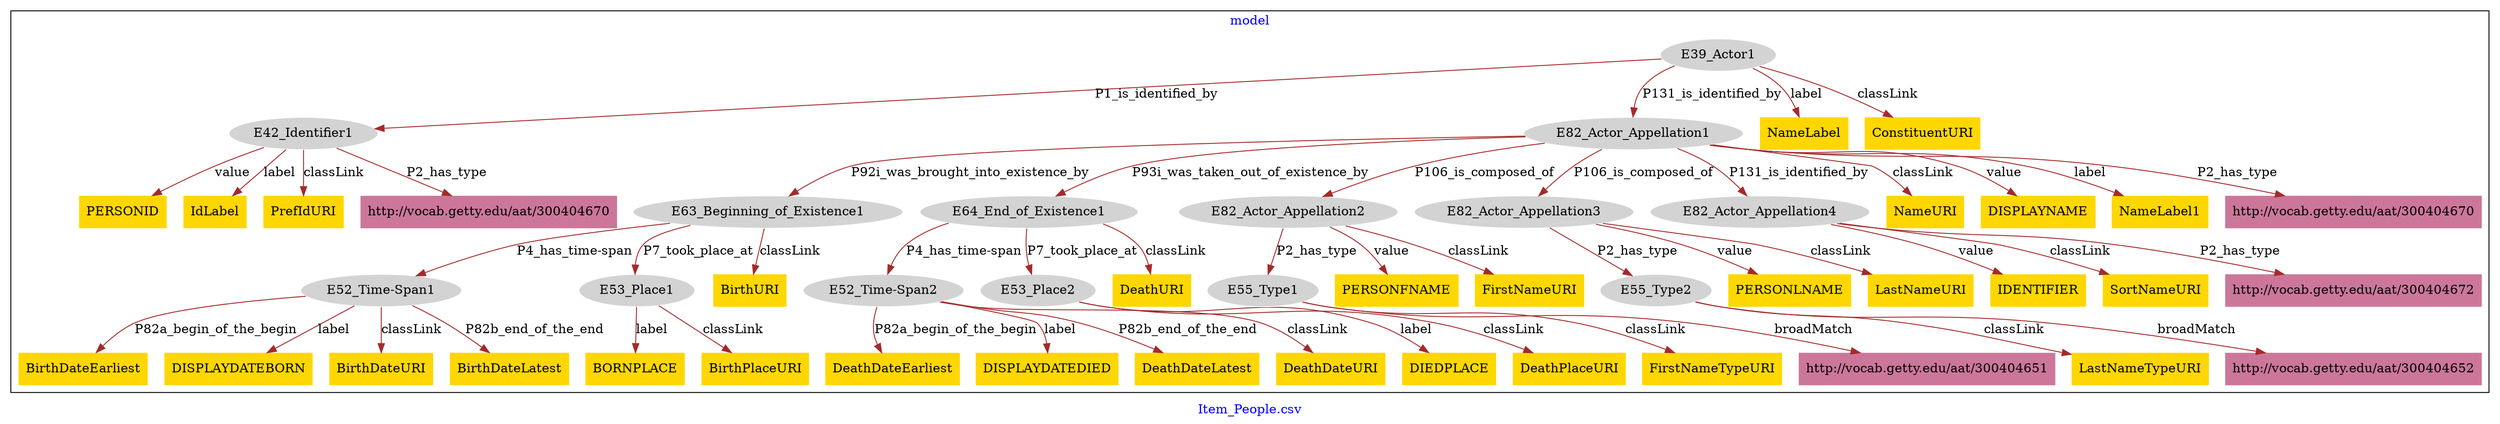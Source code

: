 digraph n0 {
fontcolor="blue"
remincross="true"
label="Item_People.csv"
subgraph cluster {
label="model"
n2[style="filled",color="white",fillcolor="lightgray",label="E39_Actor1"];
n3[style="filled",color="white",fillcolor="lightgray",label="E42_Identifier1"];
n4[style="filled",color="white",fillcolor="lightgray",label="E82_Actor_Appellation1"];
n5[style="filled",color="white",fillcolor="lightgray",label="E63_Beginning_of_Existence1"];
n6[style="filled",color="white",fillcolor="lightgray",label="E52_Time-Span1"];
n7[style="filled",color="white",fillcolor="lightgray",label="E53_Place1"];
n8[style="filled",color="white",fillcolor="lightgray",label="E64_End_of_Existence1"];
n9[style="filled",color="white",fillcolor="lightgray",label="E52_Time-Span2"];
n10[style="filled",color="white",fillcolor="lightgray",label="E53_Place2"];
n11[style="filled",color="white",fillcolor="lightgray",label="E82_Actor_Appellation2"];
n12[style="filled",color="white",fillcolor="lightgray",label="E82_Actor_Appellation3"];
n13[style="filled",color="white",fillcolor="lightgray",label="E82_Actor_Appellation4"];
n14[style="filled",color="white",fillcolor="lightgray",label="E55_Type1"];
n15[style="filled",color="white",fillcolor="lightgray",label="E55_Type2"];
n16[shape="plaintext",style="filled",fillcolor="gold",label="LastNameTypeURI"];
n17[shape="plaintext",style="filled",fillcolor="gold",label="NameLabel"];
n18[shape="plaintext",style="filled",fillcolor="gold",label="DeathDateEarliest"];
n19[shape="plaintext",style="filled",fillcolor="gold",label="ConstituentURI"];
n20[shape="plaintext",style="filled",fillcolor="gold",label="NameURI"];
n21[shape="plaintext",style="filled",fillcolor="gold",label="PERSONFNAME"];
n22[shape="plaintext",style="filled",fillcolor="gold",label="PERSONID"];
n23[shape="plaintext",style="filled",fillcolor="gold",label="DISPLAYNAME"];
n24[shape="plaintext",style="filled",fillcolor="gold",label="IDENTIFIER"];
n25[shape="plaintext",style="filled",fillcolor="gold",label="BirthURI"];
n26[shape="plaintext",style="filled",fillcolor="gold",label="PERSONLNAME"];
n27[shape="plaintext",style="filled",fillcolor="gold",label="BirthDateEarliest"];
n28[shape="plaintext",style="filled",fillcolor="gold",label="DeathURI"];
n29[shape="plaintext",style="filled",fillcolor="gold",label="DISPLAYDATEBORN"];
n30[shape="plaintext",style="filled",fillcolor="gold",label="IdLabel"];
n31[shape="plaintext",style="filled",fillcolor="gold",label="DISPLAYDATEDIED"];
n32[shape="plaintext",style="filled",fillcolor="gold",label="FirstNameTypeURI"];
n33[shape="plaintext",style="filled",fillcolor="gold",label="DeathDateLatest"];
n34[shape="plaintext",style="filled",fillcolor="gold",label="DIEDPLACE"];
n35[shape="plaintext",style="filled",fillcolor="gold",label="DeathPlaceURI"];
n36[shape="plaintext",style="filled",fillcolor="gold",label="DeathDateURI"];
n37[shape="plaintext",style="filled",fillcolor="gold",label="BirthDateURI"];
n38[shape="plaintext",style="filled",fillcolor="gold",label="BirthDateLatest"];
n39[shape="plaintext",style="filled",fillcolor="gold",label="PrefIdURI"];
n40[shape="plaintext",style="filled",fillcolor="gold",label="FirstNameURI"];
n41[shape="plaintext",style="filled",fillcolor="gold",label="SortNameURI"];
n42[shape="plaintext",style="filled",fillcolor="gold",label="BORNPLACE"];
n43[shape="plaintext",style="filled",fillcolor="gold",label="BirthPlaceURI"];
n44[shape="plaintext",style="filled",fillcolor="gold",label="NameLabel1"];
n45[shape="plaintext",style="filled",fillcolor="gold",label="LastNameURI"];
n46[shape="plaintext",style="filled",fillcolor="#CC7799",label="http://vocab.getty.edu/aat/300404652"];
n47[shape="plaintext",style="filled",fillcolor="#CC7799",label="http://vocab.getty.edu/aat/300404672"];
n48[shape="plaintext",style="filled",fillcolor="#CC7799",label="http://vocab.getty.edu/aat/300404651"];
n49[shape="plaintext",style="filled",fillcolor="#CC7799",label="http://vocab.getty.edu/aat/300404670"];
n50[shape="plaintext",style="filled",fillcolor="#CC7799",label="http://vocab.getty.edu/aat/300404670"];
}
n2 -> n3[color="brown",fontcolor="black",label="P1_is_identified_by"]
n2 -> n4[color="brown",fontcolor="black",label="P131_is_identified_by"]
n5 -> n6[color="brown",fontcolor="black",label="P4_has_time-span"]
n5 -> n7[color="brown",fontcolor="black",label="P7_took_place_at"]
n8 -> n9[color="brown",fontcolor="black",label="P4_has_time-span"]
n8 -> n10[color="brown",fontcolor="black",label="P7_took_place_at"]
n4 -> n5[color="brown",fontcolor="black",label="P92i_was_brought_into_existence_by"]
n4 -> n8[color="brown",fontcolor="black",label="P93i_was_taken_out_of_existence_by"]
n4 -> n11[color="brown",fontcolor="black",label="P106_is_composed_of"]
n4 -> n12[color="brown",fontcolor="black",label="P106_is_composed_of"]
n4 -> n13[color="brown",fontcolor="black",label="P131_is_identified_by"]
n11 -> n14[color="brown",fontcolor="black",label="P2_has_type"]
n12 -> n15[color="brown",fontcolor="black",label="P2_has_type"]
n15 -> n16[color="brown",fontcolor="black",label="classLink"]
n2 -> n17[color="brown",fontcolor="black",label="label"]
n9 -> n18[color="brown",fontcolor="black",label="P82a_begin_of_the_begin"]
n2 -> n19[color="brown",fontcolor="black",label="classLink"]
n4 -> n20[color="brown",fontcolor="black",label="classLink"]
n11 -> n21[color="brown",fontcolor="black",label="value"]
n3 -> n22[color="brown",fontcolor="black",label="value"]
n4 -> n23[color="brown",fontcolor="black",label="value"]
n13 -> n24[color="brown",fontcolor="black",label="value"]
n5 -> n25[color="brown",fontcolor="black",label="classLink"]
n12 -> n26[color="brown",fontcolor="black",label="value"]
n6 -> n27[color="brown",fontcolor="black",label="P82a_begin_of_the_begin"]
n8 -> n28[color="brown",fontcolor="black",label="classLink"]
n6 -> n29[color="brown",fontcolor="black",label="label"]
n3 -> n30[color="brown",fontcolor="black",label="label"]
n9 -> n31[color="brown",fontcolor="black",label="label"]
n14 -> n32[color="brown",fontcolor="black",label="classLink"]
n9 -> n33[color="brown",fontcolor="black",label="P82b_end_of_the_end"]
n10 -> n34[color="brown",fontcolor="black",label="label"]
n10 -> n35[color="brown",fontcolor="black",label="classLink"]
n9 -> n36[color="brown",fontcolor="black",label="classLink"]
n6 -> n37[color="brown",fontcolor="black",label="classLink"]
n6 -> n38[color="brown",fontcolor="black",label="P82b_end_of_the_end"]
n3 -> n39[color="brown",fontcolor="black",label="classLink"]
n11 -> n40[color="brown",fontcolor="black",label="classLink"]
n13 -> n41[color="brown",fontcolor="black",label="classLink"]
n7 -> n42[color="brown",fontcolor="black",label="label"]
n7 -> n43[color="brown",fontcolor="black",label="classLink"]
n4 -> n44[color="brown",fontcolor="black",label="label"]
n12 -> n45[color="brown",fontcolor="black",label="classLink"]
n15 -> n46[color="brown",fontcolor="black",label="broadMatch"]
n13 -> n47[color="brown",fontcolor="black",label="P2_has_type"]
n14 -> n48[color="brown",fontcolor="black",label="broadMatch"]
n3 -> n49[color="brown",fontcolor="black",label="P2_has_type"]
n4 -> n50[color="brown",fontcolor="black",label="P2_has_type"]
}
